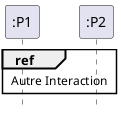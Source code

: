 @startuml
hide footbox
skinparam backgroundcolor transparent
participant ":P1" as P1
participant ":P2" as P2

ref over P1, P2: Autre Interaction

@enduml